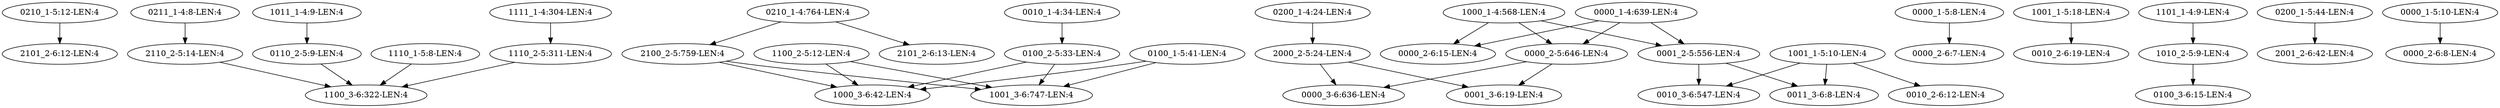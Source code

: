 digraph G {
    "0210_1-5:12-LEN:4" -> "2101_2-6:12-LEN:4";
    "1110_2-5:311-LEN:4" -> "1100_3-6:322-LEN:4";
    "2110_2-5:14-LEN:4" -> "1100_3-6:322-LEN:4";
    "0110_2-5:9-LEN:4" -> "1100_3-6:322-LEN:4";
    "2100_2-5:759-LEN:4" -> "1000_3-6:42-LEN:4";
    "2100_2-5:759-LEN:4" -> "1001_3-6:747-LEN:4";
    "1011_1-4:9-LEN:4" -> "0110_2-5:9-LEN:4";
    "0100_1-5:41-LEN:4" -> "1000_3-6:42-LEN:4";
    "0100_1-5:41-LEN:4" -> "1001_3-6:747-LEN:4";
    "1000_1-4:568-LEN:4" -> "0000_2-6:15-LEN:4";
    "1000_1-4:568-LEN:4" -> "0001_2-5:556-LEN:4";
    "1000_1-4:568-LEN:4" -> "0000_2-5:646-LEN:4";
    "0210_1-4:764-LEN:4" -> "2100_2-5:759-LEN:4";
    "0210_1-4:764-LEN:4" -> "2101_2-6:13-LEN:4";
    "1001_1-5:10-LEN:4" -> "0010_2-6:12-LEN:4";
    "1110_1-5:8-LEN:4" -> "1100_3-6:322-LEN:4";
    "0000_1-5:8-LEN:4" -> "0000_2-6:7-LEN:4";
    "1111_1-4:304-LEN:4" -> "1110_2-5:311-LEN:4";
    "0001_2-5:556-LEN:4" -> "0010_3-6:547-LEN:4";
    "0001_2-5:556-LEN:4" -> "0011_3-6:8-LEN:4";
    "0200_1-4:24-LEN:4" -> "2000_2-5:24-LEN:4";
    "0211_1-4:8-LEN:4" -> "2110_2-5:14-LEN:4";
    "1001_1-5:18-LEN:4" -> "0010_2-6:19-LEN:4";
    "2000_2-5:24-LEN:4" -> "0000_3-6:636-LEN:4";
    "2000_2-5:24-LEN:4" -> "0001_3-6:19-LEN:4";
    "1100_2-5:12-LEN:4" -> "1000_3-6:42-LEN:4";
    "1100_2-5:12-LEN:4" -> "1001_3-6:747-LEN:4";
    "1001_1-5:10-LEN:4" -> "0010_3-6:547-LEN:4";
    "1001_1-5:10-LEN:4" -> "0011_3-6:8-LEN:4";
    "0100_2-5:33-LEN:4" -> "1000_3-6:42-LEN:4";
    "0100_2-5:33-LEN:4" -> "1001_3-6:747-LEN:4";
    "0000_2-5:646-LEN:4" -> "0000_3-6:636-LEN:4";
    "0000_2-5:646-LEN:4" -> "0001_3-6:19-LEN:4";
    "0000_1-4:639-LEN:4" -> "0000_2-6:15-LEN:4";
    "0000_1-4:639-LEN:4" -> "0001_2-5:556-LEN:4";
    "0000_1-4:639-LEN:4" -> "0000_2-5:646-LEN:4";
    "1101_1-4:9-LEN:4" -> "1010_2-5:9-LEN:4";
    "1010_2-5:9-LEN:4" -> "0100_3-6:15-LEN:4";
    "0200_1-5:44-LEN:4" -> "2001_2-6:42-LEN:4";
    "0010_1-4:34-LEN:4" -> "0100_2-5:33-LEN:4";
    "0000_1-5:10-LEN:4" -> "0000_2-6:8-LEN:4";
}
